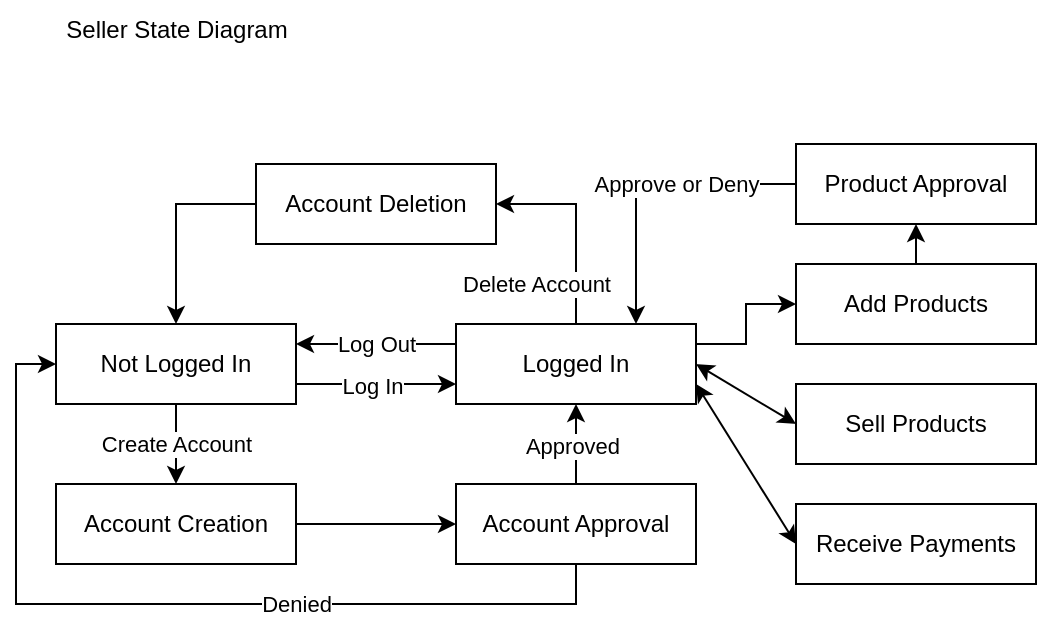<mxfile version="24.7.16">
  <diagram name="Page-1" id="X2SO9ht_rsfzw7CQz879">
    <mxGraphModel dx="1434" dy="746" grid="1" gridSize="10" guides="1" tooltips="1" connect="1" arrows="1" fold="1" page="1" pageScale="1" pageWidth="850" pageHeight="1100" math="0" shadow="0">
      <root>
        <mxCell id="0" />
        <mxCell id="1" parent="0" />
        <mxCell id="mSKB10_JaTLRmsYahyKL-29" style="edgeStyle=orthogonalEdgeStyle;rounded=0;orthogonalLoop=1;jettySize=auto;html=1;exitX=0.5;exitY=1;exitDx=0;exitDy=0;entryX=0.5;entryY=0;entryDx=0;entryDy=0;" edge="1" parent="1" source="mSKB10_JaTLRmsYahyKL-1" target="mSKB10_JaTLRmsYahyKL-28">
          <mxGeometry relative="1" as="geometry" />
        </mxCell>
        <mxCell id="mSKB10_JaTLRmsYahyKL-31" value="Create Account" style="edgeLabel;html=1;align=center;verticalAlign=middle;resizable=0;points=[];" vertex="1" connectable="0" parent="mSKB10_JaTLRmsYahyKL-29">
          <mxGeometry x="0.05" y="5" relative="1" as="geometry">
            <mxPoint x="-5" y="-1" as="offset" />
          </mxGeometry>
        </mxCell>
        <mxCell id="mSKB10_JaTLRmsYahyKL-1" value="Not Logged In" style="rounded=0;whiteSpace=wrap;html=1;" vertex="1" parent="1">
          <mxGeometry x="80" y="200" width="120" height="40" as="geometry" />
        </mxCell>
        <mxCell id="mSKB10_JaTLRmsYahyKL-2" value="" style="endArrow=classic;html=1;rounded=0;exitX=1;exitY=0.75;exitDx=0;exitDy=0;entryX=0;entryY=0.75;entryDx=0;entryDy=0;" edge="1" parent="1" source="mSKB10_JaTLRmsYahyKL-1" target="mSKB10_JaTLRmsYahyKL-3">
          <mxGeometry width="50" height="50" relative="1" as="geometry">
            <mxPoint x="400" y="410" as="sourcePoint" />
            <mxPoint x="240" y="230" as="targetPoint" />
          </mxGeometry>
        </mxCell>
        <mxCell id="mSKB10_JaTLRmsYahyKL-4" value="Log In" style="edgeLabel;html=1;align=center;verticalAlign=middle;resizable=0;points=[];" vertex="1" connectable="0" parent="mSKB10_JaTLRmsYahyKL-2">
          <mxGeometry x="-0.05" y="-1" relative="1" as="geometry">
            <mxPoint as="offset" />
          </mxGeometry>
        </mxCell>
        <mxCell id="mSKB10_JaTLRmsYahyKL-6" style="edgeStyle=orthogonalEdgeStyle;rounded=0;orthogonalLoop=1;jettySize=auto;html=1;exitX=0;exitY=0.25;exitDx=0;exitDy=0;entryX=1;entryY=0.25;entryDx=0;entryDy=0;" edge="1" parent="1" source="mSKB10_JaTLRmsYahyKL-3" target="mSKB10_JaTLRmsYahyKL-1">
          <mxGeometry relative="1" as="geometry" />
        </mxCell>
        <mxCell id="mSKB10_JaTLRmsYahyKL-7" value="Log Out" style="edgeLabel;html=1;align=center;verticalAlign=middle;resizable=0;points=[];" vertex="1" connectable="0" parent="mSKB10_JaTLRmsYahyKL-6">
          <mxGeometry x="0.15" relative="1" as="geometry">
            <mxPoint x="6" as="offset" />
          </mxGeometry>
        </mxCell>
        <mxCell id="mSKB10_JaTLRmsYahyKL-20" value="Delete Account" style="edgeStyle=orthogonalEdgeStyle;rounded=0;orthogonalLoop=1;jettySize=auto;html=1;exitX=0.5;exitY=0;exitDx=0;exitDy=0;entryX=1;entryY=0.5;entryDx=0;entryDy=0;" edge="1" parent="1" source="mSKB10_JaTLRmsYahyKL-3" target="mSKB10_JaTLRmsYahyKL-8">
          <mxGeometry x="-0.6" y="20" relative="1" as="geometry">
            <mxPoint as="offset" />
          </mxGeometry>
        </mxCell>
        <mxCell id="mSKB10_JaTLRmsYahyKL-54" style="edgeStyle=orthogonalEdgeStyle;rounded=0;orthogonalLoop=1;jettySize=auto;html=1;exitX=1;exitY=0.25;exitDx=0;exitDy=0;entryX=0;entryY=0.5;entryDx=0;entryDy=0;" edge="1" parent="1" source="mSKB10_JaTLRmsYahyKL-3" target="mSKB10_JaTLRmsYahyKL-42">
          <mxGeometry relative="1" as="geometry" />
        </mxCell>
        <mxCell id="mSKB10_JaTLRmsYahyKL-3" value="Logged In" style="rounded=0;whiteSpace=wrap;html=1;" vertex="1" parent="1">
          <mxGeometry x="280" y="200" width="120" height="40" as="geometry" />
        </mxCell>
        <mxCell id="mSKB10_JaTLRmsYahyKL-14" style="edgeStyle=orthogonalEdgeStyle;rounded=0;orthogonalLoop=1;jettySize=auto;html=1;exitX=0;exitY=0.5;exitDx=0;exitDy=0;entryX=0.5;entryY=0;entryDx=0;entryDy=0;" edge="1" parent="1" source="mSKB10_JaTLRmsYahyKL-8" target="mSKB10_JaTLRmsYahyKL-1">
          <mxGeometry relative="1" as="geometry" />
        </mxCell>
        <mxCell id="mSKB10_JaTLRmsYahyKL-17" style="edgeStyle=orthogonalEdgeStyle;rounded=0;orthogonalLoop=1;jettySize=auto;html=1;exitX=0.5;exitY=1;exitDx=0;exitDy=0;" edge="1" parent="1" source="mSKB10_JaTLRmsYahyKL-8">
          <mxGeometry relative="1" as="geometry">
            <mxPoint x="240" y="160" as="targetPoint" />
          </mxGeometry>
        </mxCell>
        <mxCell id="mSKB10_JaTLRmsYahyKL-8" value="Account Deletion" style="rounded=0;whiteSpace=wrap;html=1;" vertex="1" parent="1">
          <mxGeometry x="180" y="120" width="120" height="40" as="geometry" />
        </mxCell>
        <mxCell id="mSKB10_JaTLRmsYahyKL-15" value="Receive Payments" style="rounded=0;whiteSpace=wrap;html=1;" vertex="1" parent="1">
          <mxGeometry x="450" y="290" width="120" height="40" as="geometry" />
        </mxCell>
        <mxCell id="mSKB10_JaTLRmsYahyKL-27" value="Sell Products" style="rounded=0;whiteSpace=wrap;html=1;" vertex="1" parent="1">
          <mxGeometry x="450" y="230" width="120" height="40" as="geometry" />
        </mxCell>
        <mxCell id="mSKB10_JaTLRmsYahyKL-36" style="edgeStyle=orthogonalEdgeStyle;rounded=0;orthogonalLoop=1;jettySize=auto;html=1;exitX=1;exitY=0.5;exitDx=0;exitDy=0;entryX=0;entryY=0.5;entryDx=0;entryDy=0;" edge="1" parent="1" source="mSKB10_JaTLRmsYahyKL-28" target="mSKB10_JaTLRmsYahyKL-30">
          <mxGeometry relative="1" as="geometry" />
        </mxCell>
        <mxCell id="mSKB10_JaTLRmsYahyKL-28" value="Account Creation" style="rounded=0;whiteSpace=wrap;html=1;" vertex="1" parent="1">
          <mxGeometry x="80" y="280" width="120" height="40" as="geometry" />
        </mxCell>
        <mxCell id="mSKB10_JaTLRmsYahyKL-37" style="edgeStyle=orthogonalEdgeStyle;rounded=0;orthogonalLoop=1;jettySize=auto;html=1;exitX=0.5;exitY=0;exitDx=0;exitDy=0;entryX=0.5;entryY=1;entryDx=0;entryDy=0;" edge="1" parent="1" source="mSKB10_JaTLRmsYahyKL-30" target="mSKB10_JaTLRmsYahyKL-3">
          <mxGeometry relative="1" as="geometry" />
        </mxCell>
        <mxCell id="mSKB10_JaTLRmsYahyKL-38" value="Approved" style="edgeLabel;html=1;align=center;verticalAlign=middle;resizable=0;points=[];" vertex="1" connectable="0" parent="mSKB10_JaTLRmsYahyKL-37">
          <mxGeometry x="-0.05" y="2" relative="1" as="geometry">
            <mxPoint as="offset" />
          </mxGeometry>
        </mxCell>
        <mxCell id="mSKB10_JaTLRmsYahyKL-39" style="edgeStyle=orthogonalEdgeStyle;rounded=0;orthogonalLoop=1;jettySize=auto;html=1;exitX=0.5;exitY=1;exitDx=0;exitDy=0;entryX=0;entryY=0.5;entryDx=0;entryDy=0;" edge="1" parent="1" source="mSKB10_JaTLRmsYahyKL-30" target="mSKB10_JaTLRmsYahyKL-1">
          <mxGeometry relative="1" as="geometry" />
        </mxCell>
        <mxCell id="mSKB10_JaTLRmsYahyKL-40" value="Denied" style="edgeLabel;html=1;align=center;verticalAlign=middle;resizable=0;points=[];" vertex="1" connectable="0" parent="mSKB10_JaTLRmsYahyKL-39">
          <mxGeometry x="-0.45" y="2" relative="1" as="geometry">
            <mxPoint x="-39" y="-2" as="offset" />
          </mxGeometry>
        </mxCell>
        <mxCell id="mSKB10_JaTLRmsYahyKL-30" value="Account Approval" style="rounded=0;whiteSpace=wrap;html=1;" vertex="1" parent="1">
          <mxGeometry x="280" y="280" width="120" height="40" as="geometry" />
        </mxCell>
        <mxCell id="mSKB10_JaTLRmsYahyKL-55" style="edgeStyle=orthogonalEdgeStyle;rounded=0;orthogonalLoop=1;jettySize=auto;html=1;exitX=0.5;exitY=0;exitDx=0;exitDy=0;entryX=0.5;entryY=1;entryDx=0;entryDy=0;" edge="1" parent="1" source="mSKB10_JaTLRmsYahyKL-42" target="mSKB10_JaTLRmsYahyKL-52">
          <mxGeometry relative="1" as="geometry" />
        </mxCell>
        <mxCell id="mSKB10_JaTLRmsYahyKL-42" value="Add Products" style="rounded=0;whiteSpace=wrap;html=1;" vertex="1" parent="1">
          <mxGeometry x="450" y="170" width="120" height="40" as="geometry" />
        </mxCell>
        <mxCell id="mSKB10_JaTLRmsYahyKL-46" value="" style="endArrow=classic;startArrow=classic;html=1;rounded=0;exitX=1;exitY=0.75;exitDx=0;exitDy=0;entryX=0;entryY=0.5;entryDx=0;entryDy=0;" edge="1" parent="1" source="mSKB10_JaTLRmsYahyKL-3" target="mSKB10_JaTLRmsYahyKL-15">
          <mxGeometry width="50" height="50" relative="1" as="geometry">
            <mxPoint x="400" y="410" as="sourcePoint" />
            <mxPoint x="450" y="360" as="targetPoint" />
          </mxGeometry>
        </mxCell>
        <mxCell id="mSKB10_JaTLRmsYahyKL-47" value="" style="endArrow=classic;startArrow=classic;html=1;rounded=0;exitX=1;exitY=0.5;exitDx=0;exitDy=0;entryX=0;entryY=0.5;entryDx=0;entryDy=0;" edge="1" parent="1" source="mSKB10_JaTLRmsYahyKL-3" target="mSKB10_JaTLRmsYahyKL-27">
          <mxGeometry width="50" height="50" relative="1" as="geometry">
            <mxPoint x="400" y="410" as="sourcePoint" />
            <mxPoint x="450" y="360" as="targetPoint" />
          </mxGeometry>
        </mxCell>
        <mxCell id="mSKB10_JaTLRmsYahyKL-51" value="Seller State Diagram" style="text;html=1;align=center;verticalAlign=middle;resizable=0;points=[];autosize=1;strokeColor=none;fillColor=none;" vertex="1" parent="1">
          <mxGeometry x="75" y="38" width="130" height="30" as="geometry" />
        </mxCell>
        <mxCell id="mSKB10_JaTLRmsYahyKL-56" style="edgeStyle=orthogonalEdgeStyle;rounded=0;orthogonalLoop=1;jettySize=auto;html=1;exitX=0;exitY=0.5;exitDx=0;exitDy=0;entryX=0.75;entryY=0;entryDx=0;entryDy=0;" edge="1" parent="1" source="mSKB10_JaTLRmsYahyKL-52" target="mSKB10_JaTLRmsYahyKL-3">
          <mxGeometry relative="1" as="geometry" />
        </mxCell>
        <mxCell id="mSKB10_JaTLRmsYahyKL-57" value="Approve or Deny" style="edgeLabel;html=1;align=center;verticalAlign=middle;resizable=0;points=[];" vertex="1" connectable="0" parent="mSKB10_JaTLRmsYahyKL-56">
          <mxGeometry x="-0.387" relative="1" as="geometry">
            <mxPoint x="-14" as="offset" />
          </mxGeometry>
        </mxCell>
        <mxCell id="mSKB10_JaTLRmsYahyKL-52" value="Product Approval" style="rounded=0;whiteSpace=wrap;html=1;" vertex="1" parent="1">
          <mxGeometry x="450" y="110" width="120" height="40" as="geometry" />
        </mxCell>
      </root>
    </mxGraphModel>
  </diagram>
</mxfile>
